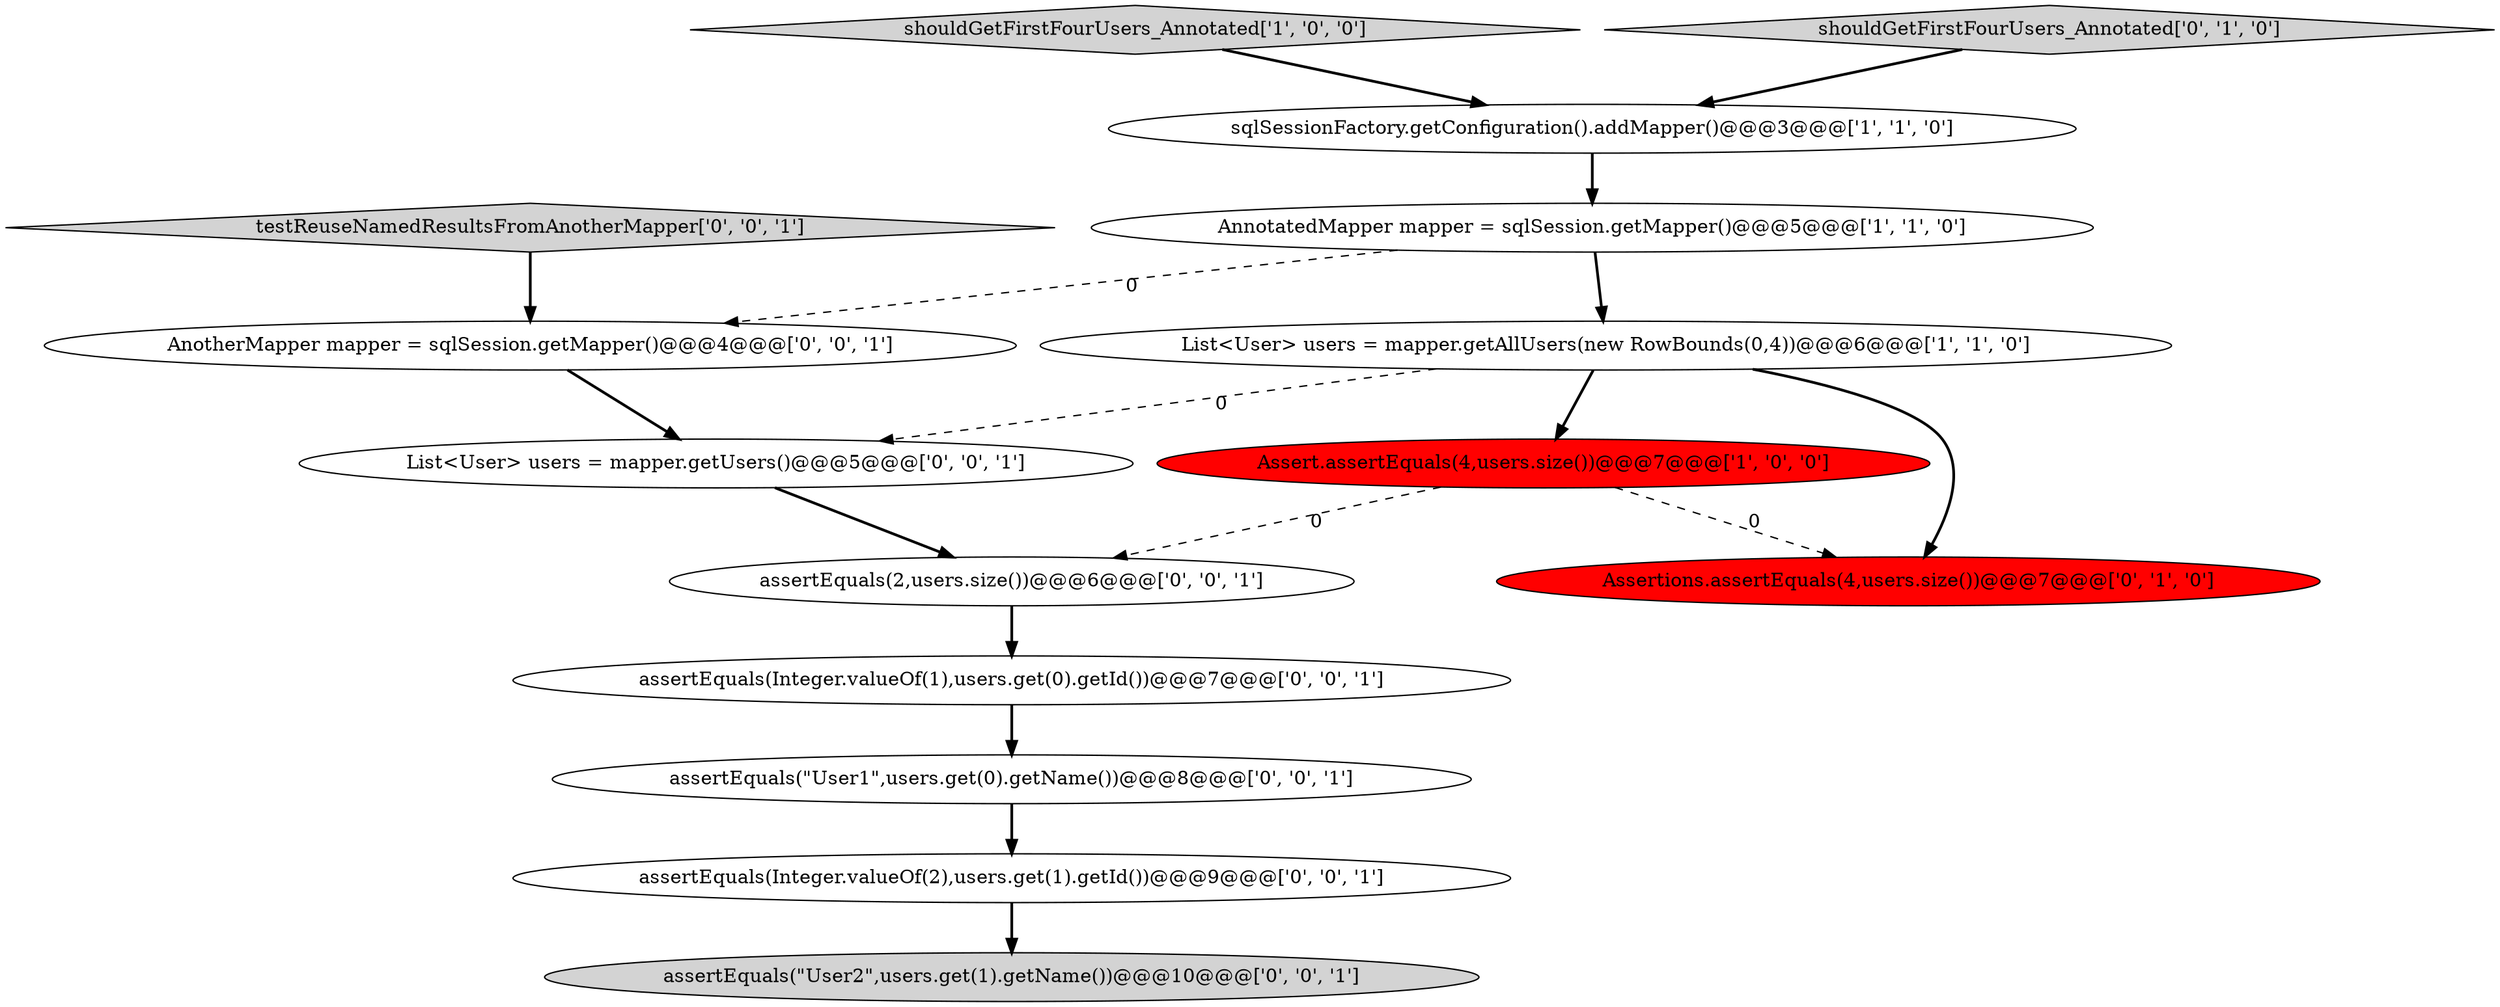 digraph {
13 [style = filled, label = "assertEquals(Integer.valueOf(2),users.get(1).getId())@@@9@@@['0', '0', '1']", fillcolor = white, shape = ellipse image = "AAA0AAABBB3BBB"];
14 [style = filled, label = "AnotherMapper mapper = sqlSession.getMapper()@@@4@@@['0', '0', '1']", fillcolor = white, shape = ellipse image = "AAA0AAABBB3BBB"];
7 [style = filled, label = "assertEquals(2,users.size())@@@6@@@['0', '0', '1']", fillcolor = white, shape = ellipse image = "AAA0AAABBB3BBB"];
11 [style = filled, label = "testReuseNamedResultsFromAnotherMapper['0', '0', '1']", fillcolor = lightgray, shape = diamond image = "AAA0AAABBB3BBB"];
10 [style = filled, label = "assertEquals(\"User2\",users.get(1).getName())@@@10@@@['0', '0', '1']", fillcolor = lightgray, shape = ellipse image = "AAA0AAABBB3BBB"];
4 [style = filled, label = "sqlSessionFactory.getConfiguration().addMapper()@@@3@@@['1', '1', '0']", fillcolor = white, shape = ellipse image = "AAA0AAABBB1BBB"];
2 [style = filled, label = "shouldGetFirstFourUsers_Annotated['1', '0', '0']", fillcolor = lightgray, shape = diamond image = "AAA0AAABBB1BBB"];
5 [style = filled, label = "Assertions.assertEquals(4,users.size())@@@7@@@['0', '1', '0']", fillcolor = red, shape = ellipse image = "AAA1AAABBB2BBB"];
6 [style = filled, label = "shouldGetFirstFourUsers_Annotated['0', '1', '0']", fillcolor = lightgray, shape = diamond image = "AAA0AAABBB2BBB"];
3 [style = filled, label = "AnnotatedMapper mapper = sqlSession.getMapper()@@@5@@@['1', '1', '0']", fillcolor = white, shape = ellipse image = "AAA0AAABBB1BBB"];
8 [style = filled, label = "assertEquals(Integer.valueOf(1),users.get(0).getId())@@@7@@@['0', '0', '1']", fillcolor = white, shape = ellipse image = "AAA0AAABBB3BBB"];
0 [style = filled, label = "List<User> users = mapper.getAllUsers(new RowBounds(0,4))@@@6@@@['1', '1', '0']", fillcolor = white, shape = ellipse image = "AAA0AAABBB1BBB"];
12 [style = filled, label = "List<User> users = mapper.getUsers()@@@5@@@['0', '0', '1']", fillcolor = white, shape = ellipse image = "AAA0AAABBB3BBB"];
9 [style = filled, label = "assertEquals(\"User1\",users.get(0).getName())@@@8@@@['0', '0', '1']", fillcolor = white, shape = ellipse image = "AAA0AAABBB3BBB"];
1 [style = filled, label = "Assert.assertEquals(4,users.size())@@@7@@@['1', '0', '0']", fillcolor = red, shape = ellipse image = "AAA1AAABBB1BBB"];
9->13 [style = bold, label=""];
13->10 [style = bold, label=""];
4->3 [style = bold, label=""];
6->4 [style = bold, label=""];
1->5 [style = dashed, label="0"];
3->14 [style = dashed, label="0"];
0->12 [style = dashed, label="0"];
1->7 [style = dashed, label="0"];
7->8 [style = bold, label=""];
11->14 [style = bold, label=""];
2->4 [style = bold, label=""];
0->1 [style = bold, label=""];
12->7 [style = bold, label=""];
14->12 [style = bold, label=""];
3->0 [style = bold, label=""];
0->5 [style = bold, label=""];
8->9 [style = bold, label=""];
}
